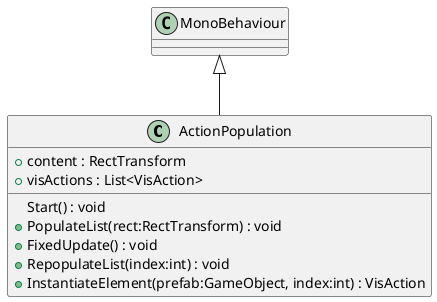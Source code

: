 @startuml
class ActionPopulation {
    + content : RectTransform
    + visActions : List<VisAction>
    Start() : void
    + PopulateList(rect:RectTransform) : void
    + FixedUpdate() : void
    + RepopulateList(index:int) : void
    + InstantiateElement(prefab:GameObject, index:int) : VisAction
}
MonoBehaviour <|-- ActionPopulation
@enduml
